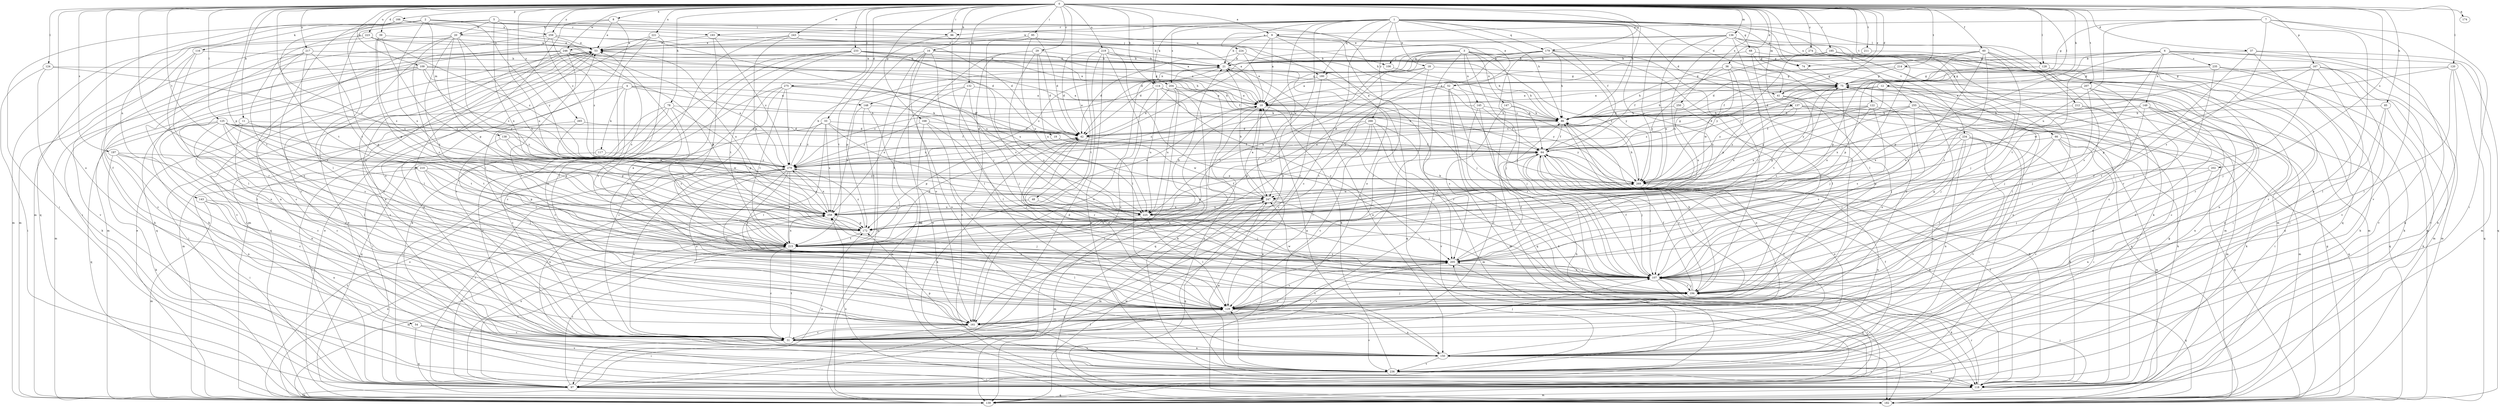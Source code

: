 strict digraph  {
0;
1;
2;
3;
4;
5;
6;
7;
8;
9;
10;
11;
12;
16;
18;
19;
20;
21;
29;
31;
33;
36;
37;
39;
41;
42;
48;
52;
53;
54;
60;
64;
66;
68;
74;
75;
78;
85;
86;
95;
96;
97;
106;
107;
109;
114;
116;
117;
118;
120;
122;
124;
125;
128;
129;
132;
136;
137;
138;
139;
143;
145;
147;
148;
149;
150;
161;
166;
167;
168;
172;
174;
179;
180;
182;
185;
193;
194;
197;
202;
204;
205;
207;
210;
211;
212;
214;
215;
217;
219;
221;
223;
224;
225;
233;
234;
235;
236;
243;
246;
247;
250;
255;
258;
259;
265;
266;
269;
274;
275;
279;
0 -> 8  [label=a];
0 -> 9  [label=a];
0 -> 11  [label=b];
0 -> 12  [label=b];
0 -> 16  [label=b];
0 -> 29  [label=c];
0 -> 33  [label=d];
0 -> 36  [label=d];
0 -> 37  [label=d];
0 -> 39  [label=d];
0 -> 41  [label=d];
0 -> 48  [label=e];
0 -> 52  [label=e];
0 -> 54  [label=f];
0 -> 60  [label=f];
0 -> 78  [label=h];
0 -> 85  [label=h];
0 -> 86  [label=h];
0 -> 95  [label=i];
0 -> 96  [label=i];
0 -> 109  [label=k];
0 -> 114  [label=k];
0 -> 120  [label=l];
0 -> 122  [label=l];
0 -> 124  [label=l];
0 -> 125  [label=l];
0 -> 128  [label=l];
0 -> 132  [label=m];
0 -> 136  [label=m];
0 -> 137  [label=m];
0 -> 161  [label=o];
0 -> 166  [label=p];
0 -> 167  [label=p];
0 -> 168  [label=p];
0 -> 172  [label=p];
0 -> 174  [label=q];
0 -> 179  [label=q];
0 -> 185  [label=r];
0 -> 197  [label=s];
0 -> 202  [label=s];
0 -> 204  [label=s];
0 -> 207  [label=t];
0 -> 210  [label=t];
0 -> 211  [label=t];
0 -> 212  [label=t];
0 -> 214  [label=t];
0 -> 215  [label=t];
0 -> 217  [label=u];
0 -> 219  [label=u];
0 -> 221  [label=u];
0 -> 223  [label=u];
0 -> 233  [label=v];
0 -> 243  [label=w];
0 -> 246  [label=w];
0 -> 250  [label=x];
0 -> 255  [label=x];
0 -> 258  [label=x];
0 -> 259  [label=y];
0 -> 265  [label=y];
0 -> 274  [label=z];
0 -> 275  [label=z];
0 -> 279  [label=z];
1 -> 18  [label=b];
1 -> 31  [label=c];
1 -> 41  [label=d];
1 -> 64  [label=f];
1 -> 66  [label=g];
1 -> 68  [label=g];
1 -> 74  [label=g];
1 -> 86  [label=h];
1 -> 96  [label=i];
1 -> 114  [label=k];
1 -> 128  [label=l];
1 -> 129  [label=l];
1 -> 161  [label=o];
1 -> 179  [label=q];
1 -> 180  [label=q];
1 -> 193  [label=r];
1 -> 204  [label=s];
1 -> 205  [label=s];
1 -> 224  [label=u];
1 -> 234  [label=v];
1 -> 246  [label=w];
1 -> 247  [label=w];
1 -> 266  [label=y];
2 -> 96  [label=i];
2 -> 97  [label=i];
2 -> 106  [label=j];
2 -> 116  [label=k];
2 -> 138  [label=m];
2 -> 143  [label=n];
2 -> 193  [label=r];
2 -> 215  [label=t];
2 -> 258  [label=x];
2 -> 269  [label=y];
3 -> 31  [label=c];
3 -> 41  [label=d];
3 -> 42  [label=d];
3 -> 74  [label=g];
3 -> 106  [label=j];
3 -> 107  [label=j];
3 -> 145  [label=n];
3 -> 147  [label=n];
3 -> 148  [label=n];
3 -> 180  [label=q];
3 -> 269  [label=y];
4 -> 19  [label=b];
4 -> 97  [label=i];
4 -> 117  [label=k];
4 -> 139  [label=m];
4 -> 148  [label=n];
4 -> 205  [label=s];
4 -> 247  [label=w];
5 -> 20  [label=b];
5 -> 86  [label=h];
5 -> 180  [label=q];
5 -> 182  [label=q];
5 -> 215  [label=t];
5 -> 225  [label=u];
5 -> 258  [label=x];
6 -> 42  [label=d];
6 -> 74  [label=g];
6 -> 118  [label=k];
6 -> 149  [label=n];
6 -> 172  [label=p];
6 -> 182  [label=q];
6 -> 205  [label=s];
6 -> 215  [label=t];
6 -> 235  [label=v];
6 -> 236  [label=v];
7 -> 9  [label=a];
7 -> 75  [label=g];
7 -> 97  [label=i];
7 -> 150  [label=n];
7 -> 205  [label=s];
7 -> 225  [label=u];
7 -> 236  [label=v];
8 -> 20  [label=b];
8 -> 52  [label=e];
8 -> 53  [label=e];
8 -> 129  [label=l];
8 -> 161  [label=o];
9 -> 10  [label=a];
9 -> 21  [label=b];
9 -> 53  [label=e];
9 -> 107  [label=j];
9 -> 129  [label=l];
9 -> 161  [label=o];
9 -> 279  [label=z];
10 -> 86  [label=h];
10 -> 194  [label=r];
10 -> 236  [label=v];
10 -> 279  [label=z];
11 -> 31  [label=c];
11 -> 42  [label=d];
11 -> 150  [label=n];
11 -> 215  [label=t];
12 -> 10  [label=a];
12 -> 64  [label=f];
12 -> 86  [label=h];
12 -> 107  [label=j];
12 -> 194  [label=r];
12 -> 269  [label=y];
16 -> 10  [label=a];
16 -> 21  [label=b];
16 -> 118  [label=k];
16 -> 129  [label=l];
16 -> 139  [label=m];
16 -> 150  [label=n];
16 -> 172  [label=p];
18 -> 10  [label=a];
18 -> 75  [label=g];
18 -> 129  [label=l];
18 -> 215  [label=t];
18 -> 225  [label=u];
19 -> 64  [label=f];
19 -> 247  [label=w];
20 -> 53  [label=e];
20 -> 139  [label=m];
20 -> 150  [label=n];
20 -> 172  [label=p];
20 -> 205  [label=s];
20 -> 215  [label=t];
20 -> 225  [label=u];
20 -> 258  [label=x];
21 -> 75  [label=g];
21 -> 150  [label=n];
21 -> 161  [label=o];
21 -> 279  [label=z];
29 -> 21  [label=b];
29 -> 42  [label=d];
29 -> 161  [label=o];
29 -> 205  [label=s];
29 -> 225  [label=u];
29 -> 236  [label=v];
31 -> 10  [label=a];
31 -> 53  [label=e];
31 -> 97  [label=i];
31 -> 107  [label=j];
31 -> 129  [label=l];
31 -> 150  [label=n];
31 -> 205  [label=s];
31 -> 215  [label=t];
33 -> 42  [label=d];
33 -> 97  [label=i];
33 -> 107  [label=j];
33 -> 129  [label=l];
33 -> 258  [label=x];
33 -> 269  [label=y];
33 -> 279  [label=z];
36 -> 75  [label=g];
36 -> 86  [label=h];
36 -> 129  [label=l];
36 -> 172  [label=p];
36 -> 247  [label=w];
36 -> 269  [label=y];
37 -> 21  [label=b];
37 -> 97  [label=i];
37 -> 118  [label=k];
37 -> 139  [label=m];
37 -> 194  [label=r];
39 -> 53  [label=e];
39 -> 172  [label=p];
39 -> 225  [label=u];
39 -> 258  [label=x];
41 -> 161  [label=o];
41 -> 182  [label=q];
41 -> 205  [label=s];
42 -> 64  [label=f];
42 -> 118  [label=k];
42 -> 172  [label=p];
42 -> 194  [label=r];
42 -> 279  [label=z];
48 -> 107  [label=j];
48 -> 258  [label=x];
52 -> 10  [label=a];
52 -> 107  [label=j];
52 -> 139  [label=m];
52 -> 182  [label=q];
52 -> 194  [label=r];
52 -> 247  [label=w];
53 -> 21  [label=b];
53 -> 97  [label=i];
53 -> 182  [label=q];
53 -> 236  [label=v];
54 -> 31  [label=c];
54 -> 182  [label=q];
54 -> 236  [label=v];
60 -> 21  [label=b];
60 -> 64  [label=f];
60 -> 97  [label=i];
60 -> 107  [label=j];
60 -> 172  [label=p];
60 -> 194  [label=r];
60 -> 205  [label=s];
60 -> 215  [label=t];
64 -> 75  [label=g];
64 -> 107  [label=j];
64 -> 118  [label=k];
64 -> 129  [label=l];
64 -> 150  [label=n];
64 -> 194  [label=r];
64 -> 279  [label=z];
66 -> 64  [label=f];
66 -> 97  [label=i];
66 -> 107  [label=j];
66 -> 129  [label=l];
66 -> 139  [label=m];
66 -> 182  [label=q];
66 -> 236  [label=v];
68 -> 21  [label=b];
68 -> 139  [label=m];
68 -> 161  [label=o];
68 -> 194  [label=r];
74 -> 75  [label=g];
75 -> 10  [label=a];
75 -> 107  [label=j];
75 -> 182  [label=q];
75 -> 215  [label=t];
75 -> 269  [label=y];
75 -> 279  [label=z];
78 -> 31  [label=c];
78 -> 86  [label=h];
78 -> 97  [label=i];
78 -> 172  [label=p];
78 -> 182  [label=q];
78 -> 205  [label=s];
85 -> 86  [label=h];
85 -> 118  [label=k];
85 -> 150  [label=n];
85 -> 194  [label=r];
86 -> 42  [label=d];
86 -> 64  [label=f];
86 -> 161  [label=o];
95 -> 10  [label=a];
95 -> 42  [label=d];
95 -> 53  [label=e];
95 -> 205  [label=s];
95 -> 225  [label=u];
96 -> 107  [label=j];
96 -> 215  [label=t];
97 -> 86  [label=h];
97 -> 139  [label=m];
97 -> 172  [label=p];
97 -> 182  [label=q];
97 -> 215  [label=t];
97 -> 258  [label=x];
106 -> 86  [label=h];
107 -> 21  [label=b];
107 -> 53  [label=e];
107 -> 64  [label=f];
107 -> 75  [label=g];
107 -> 97  [label=i];
107 -> 118  [label=k];
107 -> 182  [label=q];
107 -> 194  [label=r];
107 -> 205  [label=s];
109 -> 31  [label=c];
109 -> 64  [label=f];
109 -> 75  [label=g];
109 -> 86  [label=h];
109 -> 139  [label=m];
109 -> 161  [label=o];
109 -> 279  [label=z];
114 -> 10  [label=a];
114 -> 161  [label=o];
114 -> 205  [label=s];
114 -> 225  [label=u];
114 -> 269  [label=y];
114 -> 279  [label=z];
116 -> 21  [label=b];
116 -> 129  [label=l];
116 -> 194  [label=r];
116 -> 236  [label=v];
117 -> 97  [label=i];
117 -> 279  [label=z];
118 -> 53  [label=e];
118 -> 64  [label=f];
118 -> 75  [label=g];
118 -> 86  [label=h];
118 -> 139  [label=m];
118 -> 194  [label=r];
120 -> 75  [label=g];
120 -> 129  [label=l];
120 -> 182  [label=q];
120 -> 236  [label=v];
120 -> 247  [label=w];
122 -> 64  [label=f];
122 -> 86  [label=h];
122 -> 107  [label=j];
122 -> 205  [label=s];
122 -> 225  [label=u];
122 -> 269  [label=y];
124 -> 75  [label=g];
124 -> 97  [label=i];
124 -> 118  [label=k];
124 -> 279  [label=z];
125 -> 31  [label=c];
125 -> 42  [label=d];
125 -> 64  [label=f];
125 -> 129  [label=l];
125 -> 161  [label=o];
125 -> 172  [label=p];
125 -> 182  [label=q];
125 -> 205  [label=s];
125 -> 215  [label=t];
125 -> 279  [label=z];
128 -> 75  [label=g];
128 -> 118  [label=k];
128 -> 172  [label=p];
129 -> 42  [label=d];
129 -> 107  [label=j];
129 -> 150  [label=n];
129 -> 161  [label=o];
129 -> 194  [label=r];
129 -> 205  [label=s];
129 -> 236  [label=v];
132 -> 10  [label=a];
132 -> 107  [label=j];
132 -> 129  [label=l];
132 -> 215  [label=t];
132 -> 258  [label=x];
136 -> 42  [label=d];
136 -> 53  [label=e];
136 -> 107  [label=j];
136 -> 118  [label=k];
136 -> 129  [label=l];
136 -> 139  [label=m];
136 -> 182  [label=q];
136 -> 225  [label=u];
136 -> 258  [label=x];
136 -> 269  [label=y];
137 -> 86  [label=h];
137 -> 118  [label=k];
137 -> 139  [label=m];
137 -> 182  [label=q];
137 -> 258  [label=x];
137 -> 269  [label=y];
137 -> 279  [label=z];
138 -> 64  [label=f];
138 -> 194  [label=r];
138 -> 247  [label=w];
138 -> 258  [label=x];
139 -> 53  [label=e];
139 -> 107  [label=j];
139 -> 205  [label=s];
139 -> 247  [label=w];
139 -> 258  [label=x];
139 -> 279  [label=z];
143 -> 139  [label=m];
143 -> 150  [label=n];
143 -> 161  [label=o];
143 -> 225  [label=u];
145 -> 31  [label=c];
145 -> 64  [label=f];
145 -> 86  [label=h];
145 -> 118  [label=k];
145 -> 215  [label=t];
147 -> 64  [label=f];
147 -> 86  [label=h];
147 -> 205  [label=s];
148 -> 86  [label=h];
148 -> 139  [label=m];
148 -> 215  [label=t];
148 -> 258  [label=x];
149 -> 86  [label=h];
149 -> 97  [label=i];
149 -> 150  [label=n];
149 -> 161  [label=o];
149 -> 194  [label=r];
149 -> 225  [label=u];
149 -> 258  [label=x];
150 -> 10  [label=a];
150 -> 53  [label=e];
150 -> 64  [label=f];
150 -> 118  [label=k];
150 -> 172  [label=p];
150 -> 236  [label=v];
161 -> 31  [label=c];
161 -> 97  [label=i];
161 -> 205  [label=s];
161 -> 236  [label=v];
166 -> 129  [label=l];
166 -> 139  [label=m];
166 -> 161  [label=o];
166 -> 205  [label=s];
166 -> 259  [label=x];
167 -> 75  [label=g];
167 -> 107  [label=j];
167 -> 129  [label=l];
167 -> 139  [label=m];
167 -> 172  [label=p];
167 -> 236  [label=v];
167 -> 269  [label=y];
168 -> 42  [label=d];
168 -> 129  [label=l];
168 -> 161  [label=o];
168 -> 194  [label=r];
168 -> 279  [label=z];
172 -> 75  [label=g];
172 -> 215  [label=t];
172 -> 279  [label=z];
179 -> 21  [label=b];
179 -> 86  [label=h];
179 -> 97  [label=i];
179 -> 129  [label=l];
179 -> 172  [label=p];
179 -> 194  [label=r];
179 -> 269  [label=y];
179 -> 279  [label=z];
180 -> 31  [label=c];
180 -> 182  [label=q];
180 -> 215  [label=t];
182 -> 10  [label=a];
182 -> 53  [label=e];
182 -> 75  [label=g];
182 -> 258  [label=x];
185 -> 21  [label=b];
185 -> 31  [label=c];
185 -> 64  [label=f];
185 -> 182  [label=q];
185 -> 269  [label=y];
193 -> 10  [label=a];
193 -> 53  [label=e];
193 -> 215  [label=t];
193 -> 279  [label=z];
194 -> 42  [label=d];
194 -> 64  [label=f];
194 -> 75  [label=g];
194 -> 86  [label=h];
194 -> 107  [label=j];
194 -> 129  [label=l];
194 -> 247  [label=w];
194 -> 258  [label=x];
197 -> 31  [label=c];
197 -> 118  [label=k];
197 -> 150  [label=n];
197 -> 215  [label=t];
197 -> 279  [label=z];
202 -> 107  [label=j];
202 -> 150  [label=n];
202 -> 269  [label=y];
204 -> 10  [label=a];
204 -> 42  [label=d];
204 -> 97  [label=i];
204 -> 118  [label=k];
204 -> 182  [label=q];
204 -> 225  [label=u];
205 -> 64  [label=f];
205 -> 107  [label=j];
205 -> 182  [label=q];
207 -> 10  [label=a];
207 -> 31  [label=c];
207 -> 107  [label=j];
207 -> 129  [label=l];
207 -> 150  [label=n];
207 -> 258  [label=x];
210 -> 97  [label=i];
210 -> 107  [label=j];
210 -> 172  [label=p];
210 -> 215  [label=t];
210 -> 269  [label=y];
211 -> 21  [label=b];
211 -> 150  [label=n];
212 -> 86  [label=h];
212 -> 118  [label=k];
212 -> 150  [label=n];
214 -> 10  [label=a];
214 -> 75  [label=g];
214 -> 107  [label=j];
215 -> 21  [label=b];
215 -> 31  [label=c];
215 -> 42  [label=d];
215 -> 97  [label=i];
215 -> 129  [label=l];
215 -> 139  [label=m];
215 -> 205  [label=s];
215 -> 247  [label=w];
215 -> 258  [label=x];
217 -> 21  [label=b];
217 -> 31  [label=c];
217 -> 118  [label=k];
217 -> 172  [label=p];
217 -> 205  [label=s];
217 -> 236  [label=v];
219 -> 21  [label=b];
219 -> 42  [label=d];
219 -> 86  [label=h];
219 -> 97  [label=i];
219 -> 118  [label=k];
219 -> 129  [label=l];
219 -> 194  [label=r];
219 -> 215  [label=t];
221 -> 21  [label=b];
221 -> 31  [label=c];
221 -> 53  [label=e];
221 -> 129  [label=l];
221 -> 139  [label=m];
223 -> 42  [label=d];
223 -> 53  [label=e];
223 -> 139  [label=m];
223 -> 215  [label=t];
223 -> 279  [label=z];
224 -> 10  [label=a];
224 -> 21  [label=b];
224 -> 42  [label=d];
224 -> 107  [label=j];
225 -> 64  [label=f];
225 -> 129  [label=l];
225 -> 139  [label=m];
225 -> 172  [label=p];
233 -> 10  [label=a];
233 -> 21  [label=b];
233 -> 31  [label=c];
233 -> 86  [label=h];
233 -> 118  [label=k];
233 -> 129  [label=l];
233 -> 215  [label=t];
233 -> 225  [label=u];
234 -> 31  [label=c];
234 -> 64  [label=f];
234 -> 97  [label=i];
234 -> 118  [label=k];
234 -> 150  [label=n];
234 -> 205  [label=s];
234 -> 236  [label=v];
235 -> 42  [label=d];
235 -> 75  [label=g];
235 -> 118  [label=k];
235 -> 139  [label=m];
235 -> 194  [label=r];
236 -> 21  [label=b];
236 -> 64  [label=f];
236 -> 97  [label=i];
236 -> 118  [label=k];
236 -> 129  [label=l];
236 -> 247  [label=w];
243 -> 53  [label=e];
243 -> 75  [label=g];
243 -> 161  [label=o];
243 -> 258  [label=x];
243 -> 269  [label=y];
246 -> 21  [label=b];
246 -> 64  [label=f];
246 -> 118  [label=k];
246 -> 129  [label=l];
246 -> 139  [label=m];
246 -> 161  [label=o];
246 -> 172  [label=p];
246 -> 182  [label=q];
246 -> 194  [label=r];
246 -> 258  [label=x];
247 -> 10  [label=a];
247 -> 21  [label=b];
247 -> 107  [label=j];
247 -> 139  [label=m];
247 -> 182  [label=q];
247 -> 225  [label=u];
247 -> 258  [label=x];
250 -> 86  [label=h];
250 -> 129  [label=l];
250 -> 225  [label=u];
255 -> 42  [label=d];
255 -> 86  [label=h];
255 -> 107  [label=j];
255 -> 139  [label=m];
255 -> 161  [label=o];
255 -> 236  [label=v];
255 -> 258  [label=x];
258 -> 10  [label=a];
258 -> 97  [label=i];
258 -> 107  [label=j];
258 -> 172  [label=p];
258 -> 269  [label=y];
258 -> 279  [label=z];
259 -> 31  [label=c];
259 -> 42  [label=d];
259 -> 53  [label=e];
259 -> 97  [label=i];
259 -> 225  [label=u];
259 -> 279  [label=z];
265 -> 42  [label=d];
265 -> 172  [label=p];
265 -> 247  [label=w];
266 -> 31  [label=c];
266 -> 42  [label=d];
266 -> 129  [label=l];
266 -> 139  [label=m];
266 -> 172  [label=p];
266 -> 205  [label=s];
266 -> 236  [label=v];
269 -> 53  [label=e];
269 -> 86  [label=h];
269 -> 107  [label=j];
269 -> 150  [label=n];
269 -> 247  [label=w];
274 -> 21  [label=b];
274 -> 107  [label=j];
274 -> 139  [label=m];
274 -> 205  [label=s];
275 -> 10  [label=a];
275 -> 31  [label=c];
275 -> 42  [label=d];
275 -> 129  [label=l];
275 -> 215  [label=t];
275 -> 236  [label=v];
275 -> 279  [label=z];
279 -> 21  [label=b];
279 -> 31  [label=c];
279 -> 53  [label=e];
279 -> 97  [label=i];
279 -> 107  [label=j];
279 -> 129  [label=l];
279 -> 150  [label=n];
279 -> 161  [label=o];
279 -> 215  [label=t];
279 -> 258  [label=x];
279 -> 269  [label=y];
}
